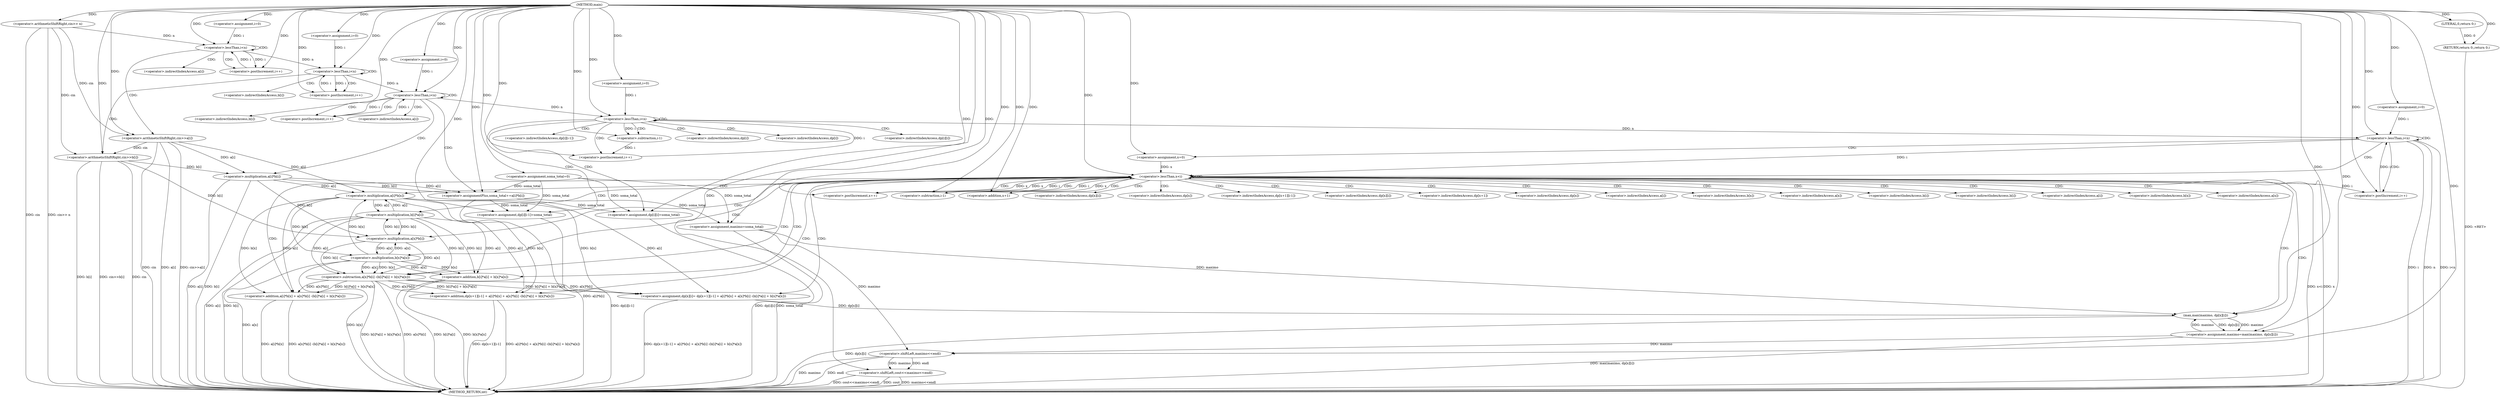 digraph "main" {  
"1000101" [label = "(METHOD,main)" ]
"1000286" [label = "(METHOD_RETURN,int)" ]
"1000104" [label = "(<operator>.arithmeticShiftRight,cin>> n)" ]
"1000110" [label = "(<operator>.assignment,soma_total=0)" ]
"1000198" [label = "(<operator>.assignment,maximo=soma_total)" ]
"1000279" [label = "(<operator>.shiftLeft,cout<<maximo<<endl)" ]
"1000284" [label = "(RETURN,return 0;,return 0;)" ]
"1000115" [label = "(<operator>.assignment,i=0)" ]
"1000118" [label = "(<operator>.lessThan,i<n)" ]
"1000121" [label = "(<operator>.postIncrement,i++)" ]
"1000131" [label = "(<operator>.assignment,i=0)" ]
"1000134" [label = "(<operator>.lessThan,i<n)" ]
"1000137" [label = "(<operator>.postIncrement,i++)" ]
"1000147" [label = "(<operator>.assignment,i=0)" ]
"1000150" [label = "(<operator>.lessThan,i<n)" ]
"1000153" [label = "(<operator>.postIncrement,i++)" ]
"1000172" [label = "(<operator>.assignment,i=0)" ]
"1000175" [label = "(<operator>.lessThan,i<n)" ]
"1000178" [label = "(<operator>.postIncrement,i++)" ]
"1000203" [label = "(<operator>.assignment,i=0)" ]
"1000206" [label = "(<operator>.lessThan,i<n)" ]
"1000209" [label = "(<operator>.postIncrement,i++)" ]
"1000285" [label = "(LITERAL,0,return 0;)" ]
"1000124" [label = "(<operator>.arithmeticShiftRight,cin>>a[i])" ]
"1000140" [label = "(<operator>.arithmeticShiftRight,cin>>b[i])" ]
"1000156" [label = "(<operator>.assignmentPlus,soma_total+=a[i]*b[i])" ]
"1000181" [label = "(<operator>.assignment,dp[i][i]=soma_total)" ]
"1000188" [label = "(<operator>.assignment,dp[i][i-1]=soma_total)" ]
"1000281" [label = "(<operator>.shiftLeft,maximo<<endl)" ]
"1000214" [label = "(<operator>.assignment,x=0)" ]
"1000217" [label = "(<operator>.lessThan,x<i)" ]
"1000220" [label = "(<operator>.postIncrement,x++)" ]
"1000158" [label = "(<operator>.multiplication,a[i]*b[i])" ]
"1000223" [label = "(<operator>.assignment,dp[x][i]= dp[x+1][i-1] + a[i]*b[x] + a[x]*b[i] -(b[i]*a[i] + b[x]*a[x]))" ]
"1000270" [label = "(<operator>.assignment,maximo=max(maximo, dp[x][i]))" ]
"1000193" [label = "(<operator>.subtraction,i-1)" ]
"1000229" [label = "(<operator>.addition,dp[x+1][i-1] + a[i]*b[x] + a[x]*b[i] -(b[i]*a[i] + b[x]*a[x]))" ]
"1000272" [label = "(max,max(maximo, dp[x][i]))" ]
"1000239" [label = "(<operator>.addition,a[i]*b[x] + a[x]*b[i] -(b[i]*a[i] + b[x]*a[x]))" ]
"1000236" [label = "(<operator>.subtraction,i-1)" ]
"1000240" [label = "(<operator>.multiplication,a[i]*b[x])" ]
"1000247" [label = "(<operator>.subtraction,a[x]*b[i] -(b[i]*a[i] + b[x]*a[x]))" ]
"1000233" [label = "(<operator>.addition,x+1)" ]
"1000248" [label = "(<operator>.multiplication,a[x]*b[i])" ]
"1000255" [label = "(<operator>.addition,b[i]*a[i] + b[x]*a[x])" ]
"1000256" [label = "(<operator>.multiplication,b[i]*a[i])" ]
"1000263" [label = "(<operator>.multiplication,b[x]*a[x])" ]
"1000126" [label = "(<operator>.indirectIndexAccess,a[i])" ]
"1000142" [label = "(<operator>.indirectIndexAccess,b[i])" ]
"1000182" [label = "(<operator>.indirectIndexAccess,dp[i][i])" ]
"1000189" [label = "(<operator>.indirectIndexAccess,dp[i][i-1])" ]
"1000159" [label = "(<operator>.indirectIndexAccess,a[i])" ]
"1000162" [label = "(<operator>.indirectIndexAccess,b[i])" ]
"1000183" [label = "(<operator>.indirectIndexAccess,dp[i])" ]
"1000190" [label = "(<operator>.indirectIndexAccess,dp[i])" ]
"1000224" [label = "(<operator>.indirectIndexAccess,dp[x][i])" ]
"1000225" [label = "(<operator>.indirectIndexAccess,dp[x])" ]
"1000230" [label = "(<operator>.indirectIndexAccess,dp[x+1][i-1])" ]
"1000274" [label = "(<operator>.indirectIndexAccess,dp[x][i])" ]
"1000231" [label = "(<operator>.indirectIndexAccess,dp[x+1])" ]
"1000275" [label = "(<operator>.indirectIndexAccess,dp[x])" ]
"1000241" [label = "(<operator>.indirectIndexAccess,a[i])" ]
"1000244" [label = "(<operator>.indirectIndexAccess,b[x])" ]
"1000249" [label = "(<operator>.indirectIndexAccess,a[x])" ]
"1000252" [label = "(<operator>.indirectIndexAccess,b[i])" ]
"1000257" [label = "(<operator>.indirectIndexAccess,b[i])" ]
"1000260" [label = "(<operator>.indirectIndexAccess,a[i])" ]
"1000264" [label = "(<operator>.indirectIndexAccess,b[x])" ]
"1000267" [label = "(<operator>.indirectIndexAccess,a[x])" ]
  "1000104" -> "1000286"  [ label = "DDG: cin"] 
  "1000104" -> "1000286"  [ label = "DDG: cin>> n"] 
  "1000198" -> "1000286"  [ label = "DDG: soma_total"] 
  "1000206" -> "1000286"  [ label = "DDG: i"] 
  "1000206" -> "1000286"  [ label = "DDG: n"] 
  "1000206" -> "1000286"  [ label = "DDG: i<n"] 
  "1000281" -> "1000286"  [ label = "DDG: maximo"] 
  "1000279" -> "1000286"  [ label = "DDG: maximo<<endl"] 
  "1000279" -> "1000286"  [ label = "DDG: cout<<maximo<<endl"] 
  "1000217" -> "1000286"  [ label = "DDG: x"] 
  "1000217" -> "1000286"  [ label = "DDG: x<i"] 
  "1000229" -> "1000286"  [ label = "DDG: dp[x+1][i-1]"] 
  "1000239" -> "1000286"  [ label = "DDG: a[i]*b[x]"] 
  "1000247" -> "1000286"  [ label = "DDG: a[x]*b[i]"] 
  "1000256" -> "1000286"  [ label = "DDG: b[i]"] 
  "1000256" -> "1000286"  [ label = "DDG: a[i]"] 
  "1000255" -> "1000286"  [ label = "DDG: b[i]*a[i]"] 
  "1000263" -> "1000286"  [ label = "DDG: b[x]"] 
  "1000263" -> "1000286"  [ label = "DDG: a[x]"] 
  "1000255" -> "1000286"  [ label = "DDG: b[x]*a[x]"] 
  "1000247" -> "1000286"  [ label = "DDG: b[i]*a[i] + b[x]*a[x]"] 
  "1000239" -> "1000286"  [ label = "DDG: a[x]*b[i] -(b[i]*a[i] + b[x]*a[x])"] 
  "1000229" -> "1000286"  [ label = "DDG: a[i]*b[x] + a[x]*b[i] -(b[i]*a[i] + b[x]*a[x])"] 
  "1000223" -> "1000286"  [ label = "DDG: dp[x+1][i-1] + a[i]*b[x] + a[x]*b[i] -(b[i]*a[i] + b[x]*a[x])"] 
  "1000272" -> "1000286"  [ label = "DDG: dp[x][i]"] 
  "1000270" -> "1000286"  [ label = "DDG: max(maximo, dp[x][i])"] 
  "1000181" -> "1000286"  [ label = "DDG: dp[i][i]"] 
  "1000188" -> "1000286"  [ label = "DDG: dp[i][i-1]"] 
  "1000158" -> "1000286"  [ label = "DDG: a[i]"] 
  "1000158" -> "1000286"  [ label = "DDG: b[i]"] 
  "1000156" -> "1000286"  [ label = "DDG: a[i]*b[i]"] 
  "1000140" -> "1000286"  [ label = "DDG: cin"] 
  "1000140" -> "1000286"  [ label = "DDG: b[i]"] 
  "1000140" -> "1000286"  [ label = "DDG: cin>>b[i]"] 
  "1000124" -> "1000286"  [ label = "DDG: cin"] 
  "1000124" -> "1000286"  [ label = "DDG: a[i]"] 
  "1000124" -> "1000286"  [ label = "DDG: cin>>a[i]"] 
  "1000284" -> "1000286"  [ label = "DDG: <RET>"] 
  "1000279" -> "1000286"  [ label = "DDG: cout"] 
  "1000281" -> "1000286"  [ label = "DDG: endl"] 
  "1000101" -> "1000110"  [ label = "DDG: "] 
  "1000110" -> "1000198"  [ label = "DDG: soma_total"] 
  "1000156" -> "1000198"  [ label = "DDG: soma_total"] 
  "1000101" -> "1000198"  [ label = "DDG: "] 
  "1000285" -> "1000284"  [ label = "DDG: 0"] 
  "1000101" -> "1000284"  [ label = "DDG: "] 
  "1000101" -> "1000104"  [ label = "DDG: "] 
  "1000101" -> "1000115"  [ label = "DDG: "] 
  "1000101" -> "1000131"  [ label = "DDG: "] 
  "1000101" -> "1000147"  [ label = "DDG: "] 
  "1000101" -> "1000172"  [ label = "DDG: "] 
  "1000101" -> "1000203"  [ label = "DDG: "] 
  "1000101" -> "1000279"  [ label = "DDG: "] 
  "1000281" -> "1000279"  [ label = "DDG: endl"] 
  "1000281" -> "1000279"  [ label = "DDG: maximo"] 
  "1000101" -> "1000285"  [ label = "DDG: "] 
  "1000115" -> "1000118"  [ label = "DDG: i"] 
  "1000121" -> "1000118"  [ label = "DDG: i"] 
  "1000101" -> "1000118"  [ label = "DDG: "] 
  "1000104" -> "1000118"  [ label = "DDG: n"] 
  "1000118" -> "1000121"  [ label = "DDG: i"] 
  "1000101" -> "1000121"  [ label = "DDG: "] 
  "1000131" -> "1000134"  [ label = "DDG: i"] 
  "1000137" -> "1000134"  [ label = "DDG: i"] 
  "1000101" -> "1000134"  [ label = "DDG: "] 
  "1000118" -> "1000134"  [ label = "DDG: n"] 
  "1000134" -> "1000137"  [ label = "DDG: i"] 
  "1000101" -> "1000137"  [ label = "DDG: "] 
  "1000147" -> "1000150"  [ label = "DDG: i"] 
  "1000153" -> "1000150"  [ label = "DDG: i"] 
  "1000101" -> "1000150"  [ label = "DDG: "] 
  "1000134" -> "1000150"  [ label = "DDG: n"] 
  "1000150" -> "1000153"  [ label = "DDG: i"] 
  "1000101" -> "1000153"  [ label = "DDG: "] 
  "1000158" -> "1000156"  [ label = "DDG: b[i]"] 
  "1000158" -> "1000156"  [ label = "DDG: a[i]"] 
  "1000172" -> "1000175"  [ label = "DDG: i"] 
  "1000178" -> "1000175"  [ label = "DDG: i"] 
  "1000101" -> "1000175"  [ label = "DDG: "] 
  "1000150" -> "1000175"  [ label = "DDG: n"] 
  "1000193" -> "1000178"  [ label = "DDG: i"] 
  "1000101" -> "1000178"  [ label = "DDG: "] 
  "1000110" -> "1000181"  [ label = "DDG: soma_total"] 
  "1000156" -> "1000181"  [ label = "DDG: soma_total"] 
  "1000101" -> "1000181"  [ label = "DDG: "] 
  "1000101" -> "1000188"  [ label = "DDG: "] 
  "1000110" -> "1000188"  [ label = "DDG: soma_total"] 
  "1000156" -> "1000188"  [ label = "DDG: soma_total"] 
  "1000203" -> "1000206"  [ label = "DDG: i"] 
  "1000209" -> "1000206"  [ label = "DDG: i"] 
  "1000101" -> "1000206"  [ label = "DDG: "] 
  "1000175" -> "1000206"  [ label = "DDG: n"] 
  "1000217" -> "1000209"  [ label = "DDG: i"] 
  "1000101" -> "1000209"  [ label = "DDG: "] 
  "1000198" -> "1000281"  [ label = "DDG: maximo"] 
  "1000270" -> "1000281"  [ label = "DDG: maximo"] 
  "1000101" -> "1000281"  [ label = "DDG: "] 
  "1000104" -> "1000124"  [ label = "DDG: cin"] 
  "1000101" -> "1000124"  [ label = "DDG: "] 
  "1000104" -> "1000140"  [ label = "DDG: cin"] 
  "1000124" -> "1000140"  [ label = "DDG: cin"] 
  "1000101" -> "1000140"  [ label = "DDG: "] 
  "1000110" -> "1000156"  [ label = "DDG: soma_total"] 
  "1000101" -> "1000156"  [ label = "DDG: "] 
  "1000101" -> "1000214"  [ label = "DDG: "] 
  "1000124" -> "1000158"  [ label = "DDG: a[i]"] 
  "1000140" -> "1000158"  [ label = "DDG: b[i]"] 
  "1000214" -> "1000217"  [ label = "DDG: x"] 
  "1000220" -> "1000217"  [ label = "DDG: x"] 
  "1000101" -> "1000217"  [ label = "DDG: "] 
  "1000206" -> "1000217"  [ label = "DDG: i"] 
  "1000236" -> "1000217"  [ label = "DDG: i"] 
  "1000101" -> "1000220"  [ label = "DDG: "] 
  "1000217" -> "1000220"  [ label = "DDG: x"] 
  "1000247" -> "1000223"  [ label = "DDG: b[i]*a[i] + b[x]*a[x]"] 
  "1000247" -> "1000223"  [ label = "DDG: a[x]*b[i]"] 
  "1000240" -> "1000223"  [ label = "DDG: b[x]"] 
  "1000240" -> "1000223"  [ label = "DDG: a[i]"] 
  "1000272" -> "1000270"  [ label = "DDG: maximo"] 
  "1000272" -> "1000270"  [ label = "DDG: dp[x][i]"] 
  "1000175" -> "1000193"  [ label = "DDG: i"] 
  "1000101" -> "1000193"  [ label = "DDG: "] 
  "1000101" -> "1000270"  [ label = "DDG: "] 
  "1000247" -> "1000229"  [ label = "DDG: b[i]*a[i] + b[x]*a[x]"] 
  "1000247" -> "1000229"  [ label = "DDG: a[x]*b[i]"] 
  "1000240" -> "1000229"  [ label = "DDG: b[x]"] 
  "1000240" -> "1000229"  [ label = "DDG: a[i]"] 
  "1000198" -> "1000272"  [ label = "DDG: maximo"] 
  "1000270" -> "1000272"  [ label = "DDG: maximo"] 
  "1000101" -> "1000272"  [ label = "DDG: "] 
  "1000223" -> "1000272"  [ label = "DDG: dp[x][i]"] 
  "1000240" -> "1000239"  [ label = "DDG: b[x]"] 
  "1000240" -> "1000239"  [ label = "DDG: a[i]"] 
  "1000247" -> "1000239"  [ label = "DDG: b[i]*a[i] + b[x]*a[x]"] 
  "1000247" -> "1000239"  [ label = "DDG: a[x]*b[i]"] 
  "1000217" -> "1000236"  [ label = "DDG: i"] 
  "1000101" -> "1000236"  [ label = "DDG: "] 
  "1000256" -> "1000240"  [ label = "DDG: a[i]"] 
  "1000158" -> "1000240"  [ label = "DDG: a[i]"] 
  "1000124" -> "1000240"  [ label = "DDG: a[i]"] 
  "1000263" -> "1000240"  [ label = "DDG: b[x]"] 
  "1000248" -> "1000247"  [ label = "DDG: b[i]"] 
  "1000248" -> "1000247"  [ label = "DDG: a[x]"] 
  "1000256" -> "1000247"  [ label = "DDG: a[i]"] 
  "1000256" -> "1000247"  [ label = "DDG: b[i]"] 
  "1000263" -> "1000247"  [ label = "DDG: a[x]"] 
  "1000263" -> "1000247"  [ label = "DDG: b[x]"] 
  "1000217" -> "1000233"  [ label = "DDG: x"] 
  "1000101" -> "1000233"  [ label = "DDG: "] 
  "1000263" -> "1000248"  [ label = "DDG: a[x]"] 
  "1000256" -> "1000248"  [ label = "DDG: b[i]"] 
  "1000158" -> "1000248"  [ label = "DDG: b[i]"] 
  "1000140" -> "1000248"  [ label = "DDG: b[i]"] 
  "1000256" -> "1000255"  [ label = "DDG: a[i]"] 
  "1000256" -> "1000255"  [ label = "DDG: b[i]"] 
  "1000263" -> "1000255"  [ label = "DDG: a[x]"] 
  "1000263" -> "1000255"  [ label = "DDG: b[x]"] 
  "1000248" -> "1000256"  [ label = "DDG: b[i]"] 
  "1000240" -> "1000256"  [ label = "DDG: a[i]"] 
  "1000240" -> "1000263"  [ label = "DDG: b[x]"] 
  "1000248" -> "1000263"  [ label = "DDG: a[x]"] 
  "1000118" -> "1000126"  [ label = "CDG: "] 
  "1000118" -> "1000118"  [ label = "CDG: "] 
  "1000118" -> "1000121"  [ label = "CDG: "] 
  "1000118" -> "1000124"  [ label = "CDG: "] 
  "1000134" -> "1000142"  [ label = "CDG: "] 
  "1000134" -> "1000137"  [ label = "CDG: "] 
  "1000134" -> "1000140"  [ label = "CDG: "] 
  "1000134" -> "1000134"  [ label = "CDG: "] 
  "1000150" -> "1000156"  [ label = "CDG: "] 
  "1000150" -> "1000150"  [ label = "CDG: "] 
  "1000150" -> "1000153"  [ label = "CDG: "] 
  "1000150" -> "1000159"  [ label = "CDG: "] 
  "1000150" -> "1000158"  [ label = "CDG: "] 
  "1000150" -> "1000162"  [ label = "CDG: "] 
  "1000175" -> "1000182"  [ label = "CDG: "] 
  "1000175" -> "1000183"  [ label = "CDG: "] 
  "1000175" -> "1000188"  [ label = "CDG: "] 
  "1000175" -> "1000190"  [ label = "CDG: "] 
  "1000175" -> "1000175"  [ label = "CDG: "] 
  "1000175" -> "1000189"  [ label = "CDG: "] 
  "1000175" -> "1000178"  [ label = "CDG: "] 
  "1000175" -> "1000193"  [ label = "CDG: "] 
  "1000175" -> "1000181"  [ label = "CDG: "] 
  "1000206" -> "1000206"  [ label = "CDG: "] 
  "1000206" -> "1000214"  [ label = "CDG: "] 
  "1000206" -> "1000217"  [ label = "CDG: "] 
  "1000206" -> "1000209"  [ label = "CDG: "] 
  "1000217" -> "1000233"  [ label = "CDG: "] 
  "1000217" -> "1000260"  [ label = "CDG: "] 
  "1000217" -> "1000255"  [ label = "CDG: "] 
  "1000217" -> "1000274"  [ label = "CDG: "] 
  "1000217" -> "1000244"  [ label = "CDG: "] 
  "1000217" -> "1000236"  [ label = "CDG: "] 
  "1000217" -> "1000220"  [ label = "CDG: "] 
  "1000217" -> "1000248"  [ label = "CDG: "] 
  "1000217" -> "1000224"  [ label = "CDG: "] 
  "1000217" -> "1000240"  [ label = "CDG: "] 
  "1000217" -> "1000217"  [ label = "CDG: "] 
  "1000217" -> "1000270"  [ label = "CDG: "] 
  "1000217" -> "1000247"  [ label = "CDG: "] 
  "1000217" -> "1000239"  [ label = "CDG: "] 
  "1000217" -> "1000229"  [ label = "CDG: "] 
  "1000217" -> "1000263"  [ label = "CDG: "] 
  "1000217" -> "1000230"  [ label = "CDG: "] 
  "1000217" -> "1000225"  [ label = "CDG: "] 
  "1000217" -> "1000272"  [ label = "CDG: "] 
  "1000217" -> "1000252"  [ label = "CDG: "] 
  "1000217" -> "1000267"  [ label = "CDG: "] 
  "1000217" -> "1000249"  [ label = "CDG: "] 
  "1000217" -> "1000257"  [ label = "CDG: "] 
  "1000217" -> "1000231"  [ label = "CDG: "] 
  "1000217" -> "1000241"  [ label = "CDG: "] 
  "1000217" -> "1000264"  [ label = "CDG: "] 
  "1000217" -> "1000256"  [ label = "CDG: "] 
  "1000217" -> "1000223"  [ label = "CDG: "] 
  "1000217" -> "1000275"  [ label = "CDG: "] 
}
